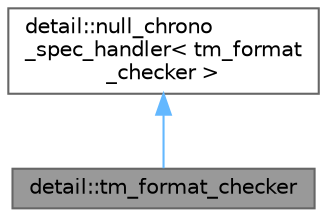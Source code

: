 digraph "detail::tm_format_checker"
{
 // LATEX_PDF_SIZE
  bgcolor="transparent";
  edge [fontname=Helvetica,fontsize=10,labelfontname=Helvetica,labelfontsize=10];
  node [fontname=Helvetica,fontsize=10,shape=box,height=0.2,width=0.4];
  Node1 [id="Node000001",label="detail::tm_format_checker",height=0.2,width=0.4,color="gray40", fillcolor="grey60", style="filled", fontcolor="black",tooltip=" "];
  Node2 -> Node1 [id="edge1_Node000001_Node000002",dir="back",color="steelblue1",style="solid",tooltip=" "];
  Node2 [id="Node000002",label="detail::null_chrono\l_spec_handler\< tm_format\l_checker \>",height=0.2,width=0.4,color="gray40", fillcolor="white", style="filled",URL="$structdetail_1_1null__chrono__spec__handler.html",tooltip=" "];
}
